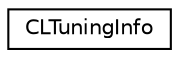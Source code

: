 digraph "Graphical Class Hierarchy"
{
 // LATEX_PDF_SIZE
  edge [fontname="Helvetica",fontsize="10",labelfontname="Helvetica",labelfontsize="10"];
  node [fontname="Helvetica",fontsize="10",shape=record];
  rankdir="LR";
  Node0 [label="CLTuningInfo",height=0.2,width=0.4,color="black", fillcolor="white", style="filled",URL="$structarm__compute_1_1_c_l_tuning_info.xhtml",tooltip=" "];
}
